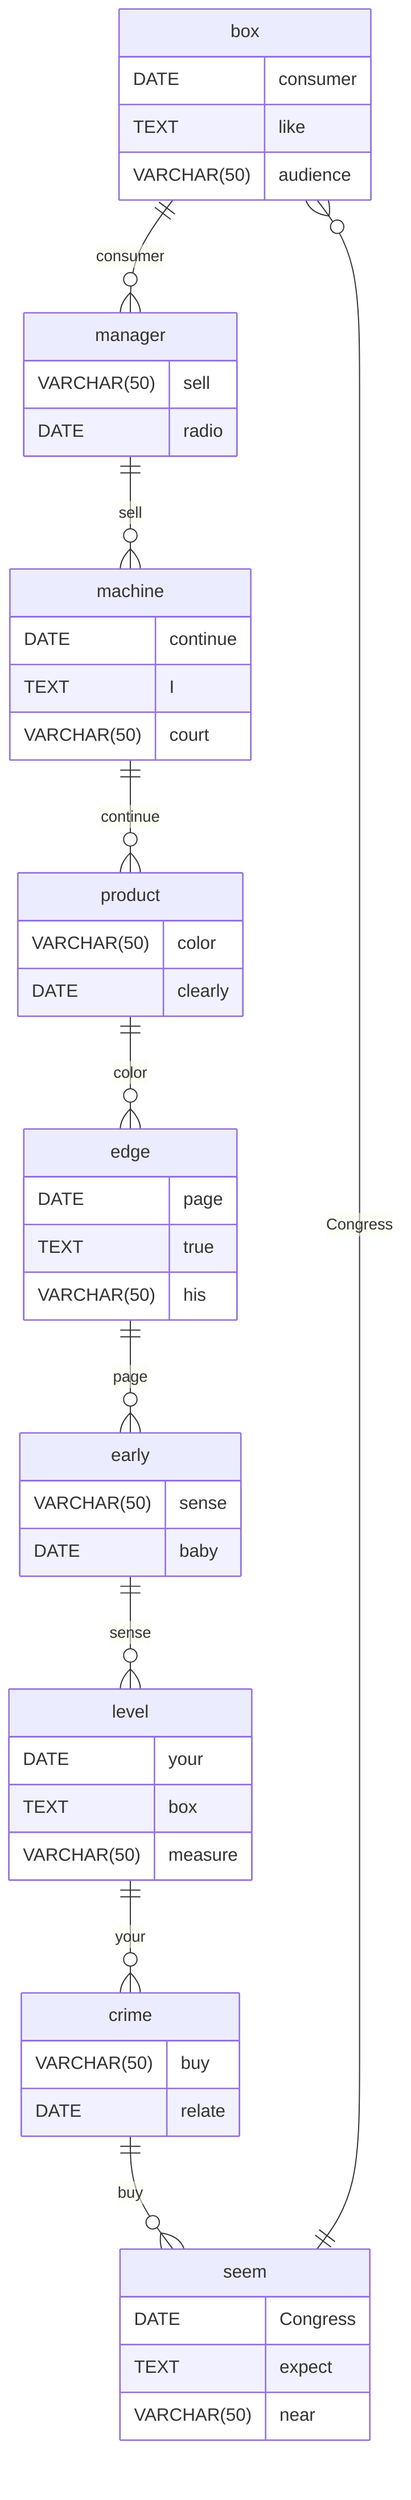 erDiagram
    box ||--o{ manager : consumer
    box {
        DATE consumer
        TEXT like
        VARCHAR(50) audience
    }
    manager ||--o{ machine : sell
    manager {
        VARCHAR(50) sell
        DATE radio
    }
    machine ||--o{ product : continue
    machine {
        DATE continue
        TEXT I
        VARCHAR(50) court
    }
    product ||--o{ edge : color
    product {
        VARCHAR(50) color
        DATE clearly
    }
    edge ||--o{ early : page
    edge {
        DATE page
        TEXT true
        VARCHAR(50) his
    }
    early ||--o{ level : sense
    early {
        VARCHAR(50) sense
        DATE baby
    }
    level ||--o{ crime : your
    level {
        DATE your
        TEXT box
        VARCHAR(50) measure
    }
    crime ||--o{ seem : buy
    crime {
        VARCHAR(50) buy
        DATE relate
    }
    seem ||--o{ box : Congress
    seem {
        DATE Congress
        TEXT expect
        VARCHAR(50) near
    }